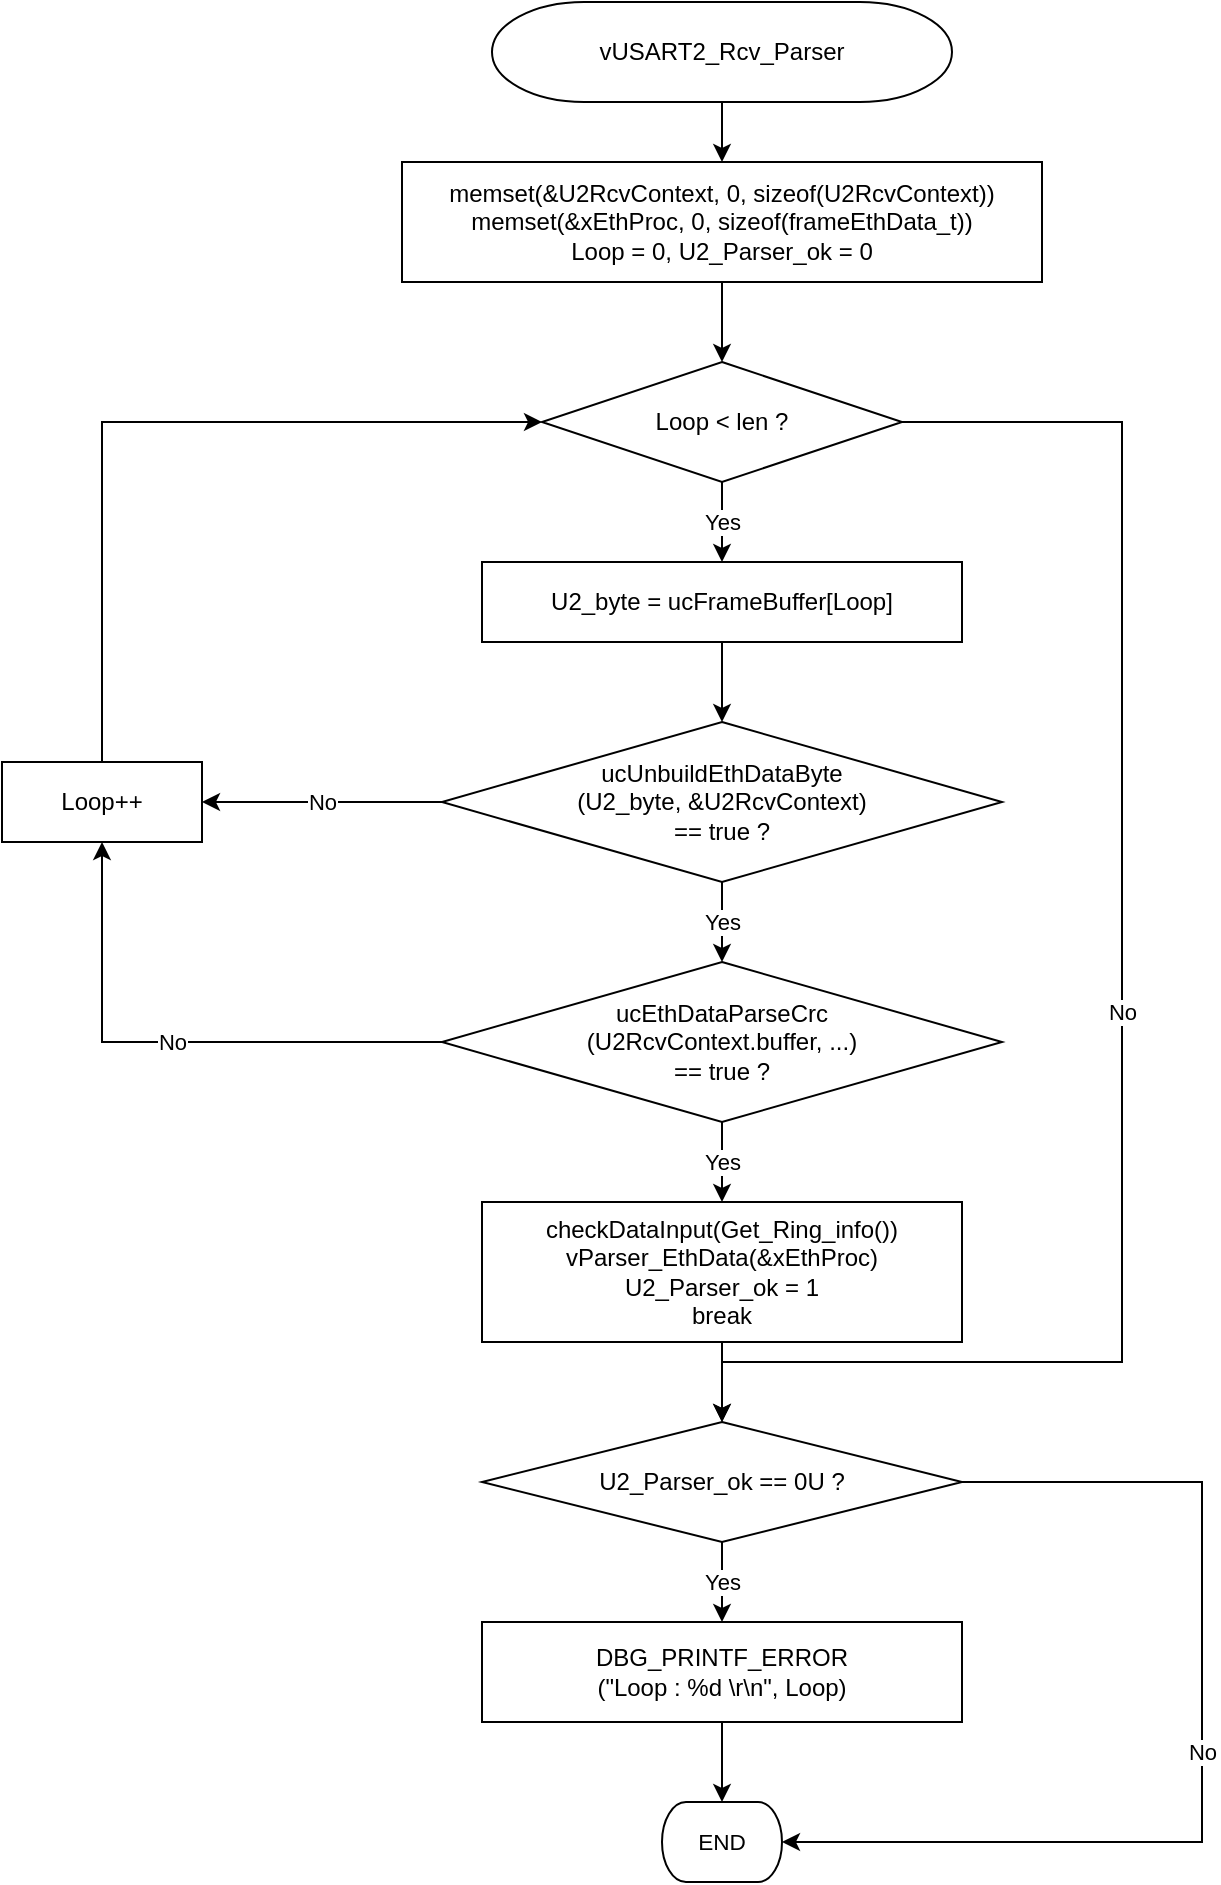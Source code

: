 <mxfile version="20.3.0" type="device" pages="5"><diagram id="AQdul8L_QzvnlKLa1slD" name="vUSART2_Rcv_Parser"><mxGraphModel dx="1209" dy="844" grid="1" gridSize="10" guides="1" tooltips="1" connect="1" arrows="1" fold="1" page="1" pageScale="1" pageWidth="827" pageHeight="1169" math="0" shadow="0"><root><mxCell id="0"/><mxCell id="1" parent="0"/><UserObject label="&lt;div style=&quot;&quot;&gt;&lt;font style=&quot;direction: ltr; line-height: 120%; opacity: 1;&quot;&gt;vUSART2_Rcv_Parser&lt;br&gt;&lt;/font&gt;&lt;/div&gt;" tags="순서도" id="gB7EXRAqhcZhLoYNM2Ve-1"><mxCell style="verticalAlign=middle;align=center;overflow=width;vsdxID=2;fillColor=#FFFFFF;gradientColor=none;shape=stencil(tVLLDsIgEPwajiQIMfFe638Qu22JCM2Ctv69kK0Rm9qDibeZndkXC1NV6PUATIoQ0V9gNE3smToyKY3rAU1MiKmaqar1CB36m2uIDzo7M7r6e64wUZ4UOUWKB9GdIH4irzWu8B42vRrPScNFXZzN+5mvl3qJXE8mcPRRR+Pdh2Y1dsBTE95a3c0TkBRGgKEIb6wg1/r+ssCXd/vLCgm8z9caa+n6pb48dwrRV1H1Ew==);strokeColor=#000000;spacingTop=-1;spacingBottom=-1;spacingLeft=-1;spacingRight=-1;points=[[0.5,1,0],[0.5,0,0],[0,0.5,0],[1,0.5,0]];labelBackgroundColor=none;rounded=0;html=1;whiteSpace=wrap;strokeWidth=1;fontStyle=0" parent="1" vertex="1"><mxGeometry x="615" y="240" width="230" height="50" as="geometry"/></mxCell></UserObject><mxCell id="gB7EXRAqhcZhLoYNM2Ve-2" value="memset(&amp;U2RcvContext, 0, sizeof(U2RcvContext))&#10;memset(&amp;xEthProc, 0, sizeof(frameEthData_t))&#10;Loop = 0, U2_Parser_ok = 0" style="rounded=0;whiteSpace=wrap;html=1;strokeWidth=1;fontStyle=0;fillColor=none;strokeColor=#000000;" parent="1" vertex="1"><mxGeometry x="570" y="320" width="320" height="60" as="geometry"/></mxCell><mxCell id="gB7EXRAqhcZhLoYNM2Ve-3" value="Loop &lt; len ?" style="rhombus;whiteSpace=wrap;html=1;strokeWidth=1;fontStyle=0;fillColor=none;strokeColor=#000000;" parent="1" vertex="1"><mxGeometry x="640" y="420" width="180" height="60" as="geometry"/></mxCell><mxCell id="gB7EXRAqhcZhLoYNM2Ve-4" value="U2_byte = ucFrameBuffer[Loop]" style="rounded=0;whiteSpace=wrap;html=1;strokeWidth=1;fontStyle=0;fillColor=none;strokeColor=#000000;" parent="1" vertex="1"><mxGeometry x="610" y="520" width="240" height="40" as="geometry"/></mxCell><mxCell id="gB7EXRAqhcZhLoYNM2Ve-5" value="ucUnbuildEthDataByte&#10;(U2_byte, &amp;U2RcvContext)&#10;== true ?" style="rhombus;whiteSpace=wrap;html=1;strokeWidth=1;fontStyle=0;fillColor=none;strokeColor=#000000;" parent="1" vertex="1"><mxGeometry x="590" y="600" width="280" height="80" as="geometry"/></mxCell><mxCell id="gB7EXRAqhcZhLoYNM2Ve-6" value="ucEthDataParseCrc&#10;(U2RcvContext.buffer, ...)&#10;== true ?" style="rhombus;whiteSpace=wrap;html=1;strokeWidth=1;fontStyle=0;fillColor=none;strokeColor=#000000;" parent="1" vertex="1"><mxGeometry x="590" y="720" width="280" height="80" as="geometry"/></mxCell><mxCell id="gB7EXRAqhcZhLoYNM2Ve-7" value="checkDataInput(Get_Ring_info())&#10;vParser_EthData(&amp;xEthProc)&#10;U2_Parser_ok = 1&#10;break" style="rounded=0;whiteSpace=wrap;html=1;strokeWidth=1;fontStyle=0;fillColor=none;strokeColor=#000000;" parent="1" vertex="1"><mxGeometry x="610" y="840" width="240" height="70" as="geometry"/></mxCell><mxCell id="gB7EXRAqhcZhLoYNM2Ve-8" value="Loop++" style="rounded=0;whiteSpace=wrap;html=1;strokeWidth=1;fontStyle=0;fillColor=none;strokeColor=#000000;" parent="1" vertex="1"><mxGeometry x="370" y="620" width="100" height="40" as="geometry"/></mxCell><mxCell id="gB7EXRAqhcZhLoYNM2Ve-9" value="U2_Parser_ok == 0U ?" style="rhombus;whiteSpace=wrap;html=1;strokeWidth=1;fontStyle=0;fillColor=none;strokeColor=#000000;" parent="1" vertex="1"><mxGeometry x="610" y="950" width="240" height="60" as="geometry"/></mxCell><mxCell id="gB7EXRAqhcZhLoYNM2Ve-10" value="DBG_PRINTF_ERROR&#10;(&quot;Loop : %d \r\n&quot;, Loop)" style="rounded=0;whiteSpace=wrap;html=1;strokeWidth=1;fontStyle=0;fillColor=none;strokeColor=#000000;" parent="1" vertex="1"><mxGeometry x="610" y="1050" width="240" height="50" as="geometry"/></mxCell><UserObject label="&lt;div style=&quot;font-size: 1px&quot;&gt;&lt;font style=&quot;font-size:11.29px;font-family:Arial;color:#000000;direction:ltr;letter-spacing:0px;line-height:120%;opacity:1&quot;&gt;END&lt;br&gt;&lt;/font&gt;&lt;/div&gt;" tags="순서도" id="gB7EXRAqhcZhLoYNM2Ve-11"><mxCell style="verticalAlign=middle;align=center;overflow=width;vsdxID=77;fillColor=#FFFFFF;gradientColor=none;shape=stencil(tVLLDsIgEPwajiQIMfFe638Qu22JCM2Ctv69kK0Rm9qDibeZndkXC1NV6PUATIoQ0V9gNE3smToyKY3rAU1MiKmaqar1CB36m2uIDzo7M7r6e64wUZ4UOUWKB9GdIH4irzWu8B42vRrPScNFXZzN+5mvl3qJXE8mcPRRR+Pdh2Y1dsBTE95a3c0TkBRGgKEIb6wg1/r+ssCXd/vLCgm8z9caa+n6pb48dwrRV1H1Ew==);strokeColor=#000000;spacingTop=-1;spacingBottom=-1;spacingLeft=-1;spacingRight=-1;points=[[0.5,1,0],[0.5,0,0],[0,0.5,0],[1,0.5,0]];labelBackgroundColor=none;rounded=0;html=1;whiteSpace=wrap;strokeWidth=1;fontStyle=0" parent="1" vertex="1"><mxGeometry x="700" y="1140" width="60" height="40" as="geometry"/></mxCell></UserObject><mxCell id="gB7EXRAqhcZhLoYNM2Ve-12" value="" style="endArrow=classic;html=1;rounded=0;exitX=0.5;exitY=1;exitDx=0;exitDy=0;exitPerimeter=0;entryX=0.5;entryY=0;entryDx=0;entryDy=0;" parent="1" source="gB7EXRAqhcZhLoYNM2Ve-1" target="gB7EXRAqhcZhLoYNM2Ve-2" edge="1"><mxGeometry width="50" height="50" relative="1" as="geometry"><mxPoint x="730" y="290" as="sourcePoint"/><mxPoint x="730" y="320" as="targetPoint"/></mxGeometry></mxCell><mxCell id="gB7EXRAqhcZhLoYNM2Ve-13" value="" style="endArrow=classic;html=1;rounded=0;exitX=0.5;exitY=1;exitDx=0;exitDy=0;entryX=0.5;entryY=0;entryDx=0;entryDy=0;" parent="1" source="gB7EXRAqhcZhLoYNM2Ve-2" target="gB7EXRAqhcZhLoYNM2Ve-3" edge="1"><mxGeometry width="50" height="50" relative="1" as="geometry"><mxPoint x="730" y="380" as="sourcePoint"/><mxPoint x="730" y="420" as="targetPoint"/></mxGeometry></mxCell><mxCell id="gB7EXRAqhcZhLoYNM2Ve-14" value="Yes" style="endArrow=classic;html=1;rounded=0;exitX=0.5;exitY=1;exitDx=0;exitDy=0;entryX=0.5;entryY=0;entryDx=0;entryDy=0;" parent="1" source="gB7EXRAqhcZhLoYNM2Ve-3" target="gB7EXRAqhcZhLoYNM2Ve-4" edge="1"><mxGeometry width="50" height="50" relative="1" as="geometry"><mxPoint x="730" y="480" as="sourcePoint"/><mxPoint x="730" y="520" as="targetPoint"/></mxGeometry></mxCell><mxCell id="gB7EXRAqhcZhLoYNM2Ve-15" value="" style="endArrow=classic;html=1;rounded=0;exitX=0.5;exitY=1;exitDx=0;exitDy=0;entryX=0.5;entryY=0;entryDx=0;entryDy=0;" parent="1" source="gB7EXRAqhcZhLoYNM2Ve-4" target="gB7EXRAqhcZhLoYNM2Ve-5" edge="1"><mxGeometry width="50" height="50" relative="1" as="geometry"><mxPoint x="730" y="560" as="sourcePoint"/><mxPoint x="730" y="600" as="targetPoint"/></mxGeometry></mxCell><mxCell id="gB7EXRAqhcZhLoYNM2Ve-16" value="Yes" style="endArrow=classic;html=1;rounded=0;exitX=0.5;exitY=1;exitDx=0;exitDy=0;entryX=0.5;entryY=0;entryDx=0;entryDy=0;" parent="1" source="gB7EXRAqhcZhLoYNM2Ve-5" target="gB7EXRAqhcZhLoYNM2Ve-6" edge="1"><mxGeometry width="50" height="50" relative="1" as="geometry"><mxPoint x="730" y="680" as="sourcePoint"/><mxPoint x="730" y="720" as="targetPoint"/></mxGeometry></mxCell><mxCell id="gB7EXRAqhcZhLoYNM2Ve-17" value="Yes" style="endArrow=classic;html=1;rounded=0;exitX=0.5;exitY=1;exitDx=0;exitDy=0;entryX=0.5;entryY=0;entryDx=0;entryDy=0;" parent="1" source="gB7EXRAqhcZhLoYNM2Ve-6" target="gB7EXRAqhcZhLoYNM2Ve-7" edge="1"><mxGeometry width="50" height="50" relative="1" as="geometry"><mxPoint x="730" y="800" as="sourcePoint"/><mxPoint x="730" y="840" as="targetPoint"/></mxGeometry></mxCell><mxCell id="gB7EXRAqhcZhLoYNM2Ve-18" value="" style="endArrow=classic;html=1;rounded=0;exitX=0.5;exitY=1;exitDx=0;exitDy=0;entryX=0.5;entryY=0;entryDx=0;entryDy=0;" parent="1" source="gB7EXRAqhcZhLoYNM2Ve-7" target="gB7EXRAqhcZhLoYNM2Ve-9" edge="1"><mxGeometry width="50" height="50" relative="1" as="geometry"><mxPoint x="730" y="910" as="sourcePoint"/><mxPoint x="730" y="950" as="targetPoint"/></mxGeometry></mxCell><mxCell id="gB7EXRAqhcZhLoYNM2Ve-19" value="No" style="endArrow=classic;html=1;rounded=0;exitX=0;exitY=0.5;exitDx=0;exitDy=0;entryX=1;entryY=0.5;entryDx=0;entryDy=0;" parent="1" source="gB7EXRAqhcZhLoYNM2Ve-5" target="gB7EXRAqhcZhLoYNM2Ve-8" edge="1"><mxGeometry width="50" height="50" relative="1" as="geometry"><mxPoint x="590" y="640" as="sourcePoint"/><mxPoint x="470" y="620" as="targetPoint"/></mxGeometry></mxCell><mxCell id="gB7EXRAqhcZhLoYNM2Ve-20" value="No" style="endArrow=classic;html=1;rounded=0;exitX=0;exitY=0.5;exitDx=0;exitDy=0;entryX=0.5;entryY=1;entryDx=0;entryDy=0;" parent="1" source="gB7EXRAqhcZhLoYNM2Ve-6" target="gB7EXRAqhcZhLoYNM2Ve-8" edge="1"><mxGeometry width="50" height="50" relative="1" as="geometry"><mxPoint x="590" y="760" as="sourcePoint"/><mxPoint x="420" y="640" as="targetPoint"/><Array as="points"><mxPoint x="420" y="760"/></Array></mxGeometry></mxCell><mxCell id="gB7EXRAqhcZhLoYNM2Ve-21" value="" style="endArrow=classic;html=1;rounded=0;exitX=0.5;exitY=0;exitDx=0;exitDy=0;entryX=0;entryY=0.5;entryDx=0;entryDy=0;" parent="1" source="gB7EXRAqhcZhLoYNM2Ve-8" target="gB7EXRAqhcZhLoYNM2Ve-3" edge="1"><mxGeometry width="50" height="50" relative="1" as="geometry"><mxPoint x="420" y="600" as="sourcePoint"/><mxPoint x="640" y="450" as="targetPoint"/><Array as="points"><mxPoint x="420" y="450"/></Array></mxGeometry></mxCell><mxCell id="gB7EXRAqhcZhLoYNM2Ve-22" value="No" style="endArrow=classic;html=1;rounded=0;exitX=1;exitY=0.5;exitDx=0;exitDy=0;entryX=0.5;entryY=0;entryDx=0;entryDy=0;entryPerimeter=0;" parent="1" source="gB7EXRAqhcZhLoYNM2Ve-3" target="gB7EXRAqhcZhLoYNM2Ve-9" edge="1"><mxGeometry width="50" height="50" relative="1" as="geometry"><mxPoint x="820" y="450" as="sourcePoint"/><mxPoint x="730" y="950" as="targetPoint"/><Array as="points"><mxPoint x="930" y="450"/><mxPoint x="930" y="920"/><mxPoint x="730" y="920"/></Array></mxGeometry></mxCell><mxCell id="gB7EXRAqhcZhLoYNM2Ve-23" value="Yes" style="endArrow=classic;html=1;rounded=0;exitX=0.5;exitY=1;exitDx=0;exitDy=0;entryX=0.5;entryY=0;entryDx=0;entryDy=0;" parent="1" source="gB7EXRAqhcZhLoYNM2Ve-9" target="gB7EXRAqhcZhLoYNM2Ve-10" edge="1"><mxGeometry width="50" height="50" relative="1" as="geometry"><mxPoint x="730" y="1010" as="sourcePoint"/><mxPoint x="730" y="1050" as="targetPoint"/></mxGeometry></mxCell><mxCell id="gB7EXRAqhcZhLoYNM2Ve-24" value="" style="endArrow=classic;html=1;rounded=0;exitX=0.5;exitY=1;exitDx=0;exitDy=0;entryX=0.5;entryY=0;entryDx=0;entryDy=0;entryPerimeter=0;" parent="1" source="gB7EXRAqhcZhLoYNM2Ve-10" target="gB7EXRAqhcZhLoYNM2Ve-11" edge="1"><mxGeometry width="50" height="50" relative="1" as="geometry"><mxPoint x="730" y="1100" as="sourcePoint"/><mxPoint x="730" y="1140" as="targetPoint"/></mxGeometry></mxCell><mxCell id="gB7EXRAqhcZhLoYNM2Ve-25" value="No" style="endArrow=classic;html=1;rounded=0;exitX=1;exitY=0.5;exitDx=0;exitDy=0;entryX=1;entryY=0.5;entryDx=0;entryDy=0;entryPerimeter=0;" parent="1" source="gB7EXRAqhcZhLoYNM2Ve-9" target="gB7EXRAqhcZhLoYNM2Ve-11" edge="1"><mxGeometry width="50" height="50" relative="1" as="geometry"><mxPoint x="850" y="980" as="sourcePoint"/><mxPoint x="760" y="1160" as="targetPoint"/><Array as="points"><mxPoint x="970" y="980"/><mxPoint x="970" y="1160"/></Array></mxGeometry></mxCell></root></mxGraphModel></diagram><diagram id="UxCa3yfNeoD50QB7Ywq6" name="Set_ETH_ENB"><mxGraphModel dx="1209" dy="844" grid="1" gridSize="10" guides="1" tooltips="1" connect="1" arrows="1" fold="1" page="1" pageScale="1" pageWidth="827" pageHeight="1169" math="0" shadow="0"><root><mxCell id="0"/><mxCell id="1" parent="0"/><mxCell id="tsJ38gh-brHQdRx8QuMj-2" value="value == 1 ?" style="rhombus;whiteSpace=wrap;html=1;strokeWidth=1;fillColor=none;strokeColor=#000000;" vertex="1" parent="1"><mxGeometry x="520" y="410" width="160" height="80" as="geometry"/></mxCell><mxCell id="tsJ38gh-brHQdRx8QuMj-3" value="HAL_GPIO_WritePin(&#10;ETH_ENB_GPIO_Port, ETH_ENB_Pin, GPIO_PIN_SET);" style="rounded=0;whiteSpace=wrap;html=1;strokeWidth=1;fillColor=none;strokeColor=#000000;" vertex="1" parent="1"><mxGeometry x="320" y="530" width="220" height="60" as="geometry"/></mxCell><mxCell id="tsJ38gh-brHQdRx8QuMj-4" value="HAL_GPIO_WritePin(&#10;ETH_ENB_GPIO_Port, ETH_ENB_Pin, GPIO_PIN_RESET);" style="rounded=0;whiteSpace=wrap;html=1;strokeWidth=1;fillColor=none;strokeColor=#000000;" vertex="1" parent="1"><mxGeometry x="680" y="530" width="220" height="60" as="geometry"/></mxCell><mxCell id="tsJ38gh-brHQdRx8QuMj-6" style="endArrow=classic;html=1;exitX=0.5;exitY=1;exitDx=0;exitDy=0;exitPerimeter=0;" edge="1" parent="1" source="gqO2XvQbcnUJGWZ8L7Pl-1" target="tsJ38gh-brHQdRx8QuMj-2"><mxGeometry relative="1" as="geometry"><mxPoint x="600" y="370" as="sourcePoint"/></mxGeometry></mxCell><mxCell id="tsJ38gh-brHQdRx8QuMj-7" value="YES" style="endArrow=classic;html=1;exitX=0;exitY=0.5;exitDx=0;exitDy=0;entryX=0.5;entryY=0;entryDx=0;entryDy=0;" edge="1" parent="1" source="tsJ38gh-brHQdRx8QuMj-2" target="tsJ38gh-brHQdRx8QuMj-3"><mxGeometry relative="1" as="geometry"><mxPoint x="460" y="490" as="targetPoint"/></mxGeometry></mxCell><mxCell id="tsJ38gh-brHQdRx8QuMj-8" value="NO" style="endArrow=classic;html=1;exitX=1;exitY=0.5;exitDx=0;exitDy=0;entryX=0.5;entryY=0;entryDx=0;entryDy=0;" edge="1" parent="1" source="tsJ38gh-brHQdRx8QuMj-2" target="tsJ38gh-brHQdRx8QuMj-4"><mxGeometry relative="1" as="geometry"><mxPoint x="760" y="490" as="targetPoint"/></mxGeometry></mxCell><mxCell id="tsJ38gh-brHQdRx8QuMj-9" style="endArrow=classic;html=1;entryX=0;entryY=0.5;entryDx=0;entryDy=0;entryPerimeter=0;exitX=0.5;exitY=1;exitDx=0;exitDy=0;" edge="1" parent="1" source="tsJ38gh-brHQdRx8QuMj-3" target="sS4rF-YQiJ6BCSh_NCl0-1"><mxGeometry relative="1" as="geometry"><mxPoint x="560" y="680" as="targetPoint"/></mxGeometry></mxCell><mxCell id="tsJ38gh-brHQdRx8QuMj-10" style="endArrow=classic;html=1;entryX=1;entryY=0.5;entryDx=0;entryDy=0;entryPerimeter=0;exitX=0.5;exitY=1;exitDx=0;exitDy=0;" edge="1" parent="1" source="tsJ38gh-brHQdRx8QuMj-4" target="sS4rF-YQiJ6BCSh_NCl0-1"><mxGeometry relative="1" as="geometry"><mxPoint x="632.727" y="650" as="targetPoint"/></mxGeometry></mxCell><UserObject label="&lt;div style=&quot;&quot;&gt;&lt;font style=&quot;direction: ltr; line-height: 120%; opacity: 1;&quot;&gt;&lt;span style=&quot;&quot;&gt;Set_ETH_ENB&lt;/span&gt;&lt;br&gt;&lt;/font&gt;&lt;/div&gt;" tags="순서도" id="gqO2XvQbcnUJGWZ8L7Pl-1"><mxCell style="verticalAlign=middle;align=center;overflow=width;vsdxID=2;fillColor=#FFFFFF;gradientColor=none;shape=stencil(tVLLDsIgEPwajiQIMfFe638Qu22JCM2Ctv69kK0Rm9qDibeZndkXC1NV6PUATIoQ0V9gNE3smToyKY3rAU1MiKmaqar1CB36m2uIDzo7M7r6e64wUZ4UOUWKB9GdIH4irzWu8B42vRrPScNFXZzN+5mvl3qJXE8mcPRRR+Pdh2Y1dsBTE95a3c0TkBRGgKEIb6wg1/r+ssCXd/vLCgm8z9caa+n6pb48dwrRV1H1Ew==);strokeColor=#000000;spacingTop=-1;spacingBottom=-1;spacingLeft=-1;spacingRight=-1;points=[[0.5,1,0],[0.5,0,0],[0,0.5,0],[1,0.5,0]];labelBackgroundColor=none;rounded=0;html=1;whiteSpace=wrap;strokeWidth=1;fontStyle=0" vertex="1" parent="1"><mxGeometry x="500" y="310" width="200" height="50" as="geometry"/></mxCell></UserObject><UserObject label="&lt;div style=&quot;font-size: 1px&quot;&gt;&lt;font style=&quot;font-size:11.29px;font-family:Arial;color:#000000;direction:ltr;letter-spacing:0px;line-height:120%;opacity:1&quot;&gt;END&lt;br&gt;&lt;/font&gt;&lt;/div&gt;" tags="순서도" id="sS4rF-YQiJ6BCSh_NCl0-1"><mxCell style="verticalAlign=middle;align=center;overflow=width;vsdxID=77;fillColor=#FFFFFF;gradientColor=none;shape=stencil(tVLLDsIgEPwajiQIMfFe638Qu22JCM2Ctv69kK0Rm9qDibeZndkXC1NV6PUATIoQ0V9gNE3smToyKY3rAU1MiKmaqar1CB36m2uIDzo7M7r6e64wUZ4UOUWKB9GdIH4irzWu8B42vRrPScNFXZzN+5mvl3qJXE8mcPRRR+Pdh2Y1dsBTE95a3c0TkBRGgKEIb6wg1/r+ssCXd/vLCgm8z9caa+n6pb48dwrRV1H1Ew==);strokeColor=#000000;spacingTop=-1;spacingBottom=-1;spacingLeft=-1;spacingRight=-1;points=[[0.5,1,0],[0.5,0,0],[0,0.5,0],[1,0.5,0]];labelBackgroundColor=none;rounded=0;html=1;whiteSpace=wrap;strokeWidth=1;fontStyle=0" vertex="1" parent="1"><mxGeometry x="565" y="670" width="70" height="50" as="geometry"/></mxCell></UserObject></root></mxGraphModel></diagram><diagram id="o-SW86wqKiH4-TRrvBEi" name="Set_ETH_LIVE_OUT"><mxGraphModel dx="1209" dy="844" grid="1" gridSize="10" guides="1" tooltips="1" connect="1" arrows="1" fold="1" page="1" pageScale="1" pageWidth="827" pageHeight="1169" math="0" shadow="0"><root><mxCell id="0"/><mxCell id="1" parent="0"/><UserObject label="&lt;div style=&quot;&quot;&gt;&lt;font style=&quot;direction: ltr; line-height: 120%; opacity: 1;&quot;&gt;Set_ETH_LIVE_OUT&lt;br&gt;&lt;/font&gt;&lt;/div&gt;" tags="순서도" id="e5KaYR8FBFaqSiNoeqOT-1"><mxCell style="verticalAlign=middle;align=center;overflow=width;vsdxID=2;fillColor=#FFFFFF;gradientColor=none;shape=stencil(tVLLDsIgEPwajiQIMfFe638Qu22JCM2Ctv69kK0Rm9qDibeZndkXC1NV6PUATIoQ0V9gNE3smToyKY3rAU1MiKmaqar1CB36m2uIDzo7M7r6e64wUZ4UOUWKB9GdIH4irzWu8B42vRrPScNFXZzN+5mvl3qJXE8mcPRRR+Pdh2Y1dsBTE95a3c0TkBRGgKEIb6wg1/r+ssCXd/vLCgm8z9caa+n6pb48dwrRV1H1Ew==);strokeColor=#000000;spacingTop=-1;spacingBottom=-1;spacingLeft=-1;spacingRight=-1;points=[[0.5,1,0],[0.5,0,0],[0,0.5,0],[1,0.5,0]];labelBackgroundColor=none;rounded=0;html=1;whiteSpace=wrap;strokeWidth=1;fontStyle=0" parent="1" vertex="1"><mxGeometry x="350" y="180" width="200" height="50" as="geometry"/></mxCell></UserObject><mxCell id="e5KaYR8FBFaqSiNoeqOT-2" value="value == 1 ?" style="rhombus;whiteSpace=wrap;html=1;strokeWidth=1;fontStyle=0;fillColor=none;strokeColor=#000000;" parent="1" vertex="1"><mxGeometry x="370" y="270" width="160" height="80" as="geometry"/></mxCell><mxCell id="e5KaYR8FBFaqSiNoeqOT-3" value="HAL_GPIO_WritePin&#10;(ETH_LIVE_OUT_GPIO_Port,&#10;ETH_LIVE_OUT_Pin,&#10;GPIO_PIN_SET)" style="rounded=0;whiteSpace=wrap;html=1;strokeWidth=1;fontStyle=0;fillColor=none;strokeColor=#000000;" parent="1" vertex="1"><mxGeometry x="230" y="400" width="200" height="70" as="geometry"/></mxCell><mxCell id="e5KaYR8FBFaqSiNoeqOT-4" value="HAL_GPIO_WritePin&#10;(ETH_LIVE_OUT_GPIO_Port,&#10;ETH_LIVE_OUT_Pin,&#10;GPIO_PIN_RESET)" style="rounded=0;whiteSpace=wrap;html=1;strokeWidth=1;fontStyle=0;fillColor=none;strokeColor=#000000;" parent="1" vertex="1"><mxGeometry x="470" y="400" width="200" height="70" as="geometry"/></mxCell><UserObject label="&lt;div style=&quot;font-size: 1px&quot;&gt;&lt;font style=&quot;font-size:11.29px;font-family:Arial;color:#000000;direction:ltr;letter-spacing:0px;line-height:120%;opacity:1&quot;&gt;END&lt;br&gt;&lt;/font&gt;&lt;/div&gt;" tags="순서도" id="e5KaYR8FBFaqSiNoeqOT-5"><mxCell style="verticalAlign=middle;align=center;overflow=width;vsdxID=77;fillColor=#FFFFFF;gradientColor=none;shape=stencil(tVLLDsIgEPwajiQIMfFe638Qu22JCM2Ctv69kK0Rm9qDibeZndkXC1NV6PUATIoQ0V9gNE3smToyKY3rAU1MiKmaqar1CB36m2uIDzo7M7r6e64wUZ4UOUWKB9GdIH4irzWu8B42vRrPScNFXZzN+5mvl3qJXE8mcPRRR+Pdh2Y1dsBTE95a3c0TkBRGgKEIb6wg1/r+ssCXd/vLCgm8z9caa+n6pb48dwrRV1H1Ew==);strokeColor=#000000;spacingTop=-1;spacingBottom=-1;spacingLeft=-1;spacingRight=-1;points=[[0.5,1,0],[0.5,0,0],[0,0.5,0],[1,0.5,0]];labelBackgroundColor=none;rounded=0;html=1;whiteSpace=wrap;strokeWidth=1;fontStyle=0" parent="1" vertex="1"><mxGeometry x="420" y="520" width="60" height="40" as="geometry"/></mxCell></UserObject><mxCell id="e5KaYR8FBFaqSiNoeqOT-6" value="" style="endArrow=classic;html=1;rounded=0;exitX=0.5;exitY=1;exitDx=0;exitDy=0;exitPerimeter=0;entryX=0.5;entryY=0;entryDx=0;entryDy=0;" parent="1" source="e5KaYR8FBFaqSiNoeqOT-1" target="e5KaYR8FBFaqSiNoeqOT-2" edge="1"><mxGeometry width="50" height="50" relative="1" as="geometry"><mxPoint x="450" y="230" as="sourcePoint"/><mxPoint x="450" y="270" as="targetPoint"/></mxGeometry></mxCell><mxCell id="e5KaYR8FBFaqSiNoeqOT-7" value="Yes" style="endArrow=classic;html=1;rounded=0;exitX=0;exitY=1;exitDx=0;exitDy=0;entryX=0.5;entryY=0;entryDx=0;entryDy=0;" parent="1" source="e5KaYR8FBFaqSiNoeqOT-2" target="e5KaYR8FBFaqSiNoeqOT-3" edge="1"><mxGeometry width="50" height="50" relative="1" as="geometry"><mxPoint x="370" y="350" as="sourcePoint"/><mxPoint x="330" y="400" as="targetPoint"/></mxGeometry></mxCell><mxCell id="e5KaYR8FBFaqSiNoeqOT-8" value="No" style="endArrow=classic;html=1;rounded=0;exitX=1;exitY=1;exitDx=0;exitDy=0;entryX=0.5;entryY=0;entryDx=0;entryDy=0;" parent="1" source="e5KaYR8FBFaqSiNoeqOT-2" target="e5KaYR8FBFaqSiNoeqOT-4" edge="1"><mxGeometry width="50" height="50" relative="1" as="geometry"><mxPoint x="530" y="350" as="sourcePoint"/><mxPoint x="570" y="400" as="targetPoint"/></mxGeometry></mxCell><mxCell id="e5KaYR8FBFaqSiNoeqOT-9" value="" style="endArrow=classic;html=1;rounded=0;exitX=0.5;exitY=1;exitDx=0;exitDy=0;entryX=0;entryY=0.5;entryDx=0;entryDy=0;entryPerimeter=0;" parent="1" source="e5KaYR8FBFaqSiNoeqOT-3" target="e5KaYR8FBFaqSiNoeqOT-5" edge="1"><mxGeometry width="50" height="50" relative="1" as="geometry"><mxPoint x="330" y="470" as="sourcePoint"/><mxPoint x="420" y="540" as="targetPoint"/><Array as="points"><mxPoint x="330" y="540"/></Array></mxGeometry></mxCell><mxCell id="e5KaYR8FBFaqSiNoeqOT-10" value="" style="endArrow=classic;html=1;rounded=0;exitX=0.5;exitY=1;exitDx=0;exitDy=0;entryX=1;entryY=0.5;entryDx=0;entryDy=0;entryPerimeter=0;" parent="1" source="e5KaYR8FBFaqSiNoeqOT-4" target="e5KaYR8FBFaqSiNoeqOT-5" edge="1"><mxGeometry width="50" height="50" relative="1" as="geometry"><mxPoint x="570" y="470" as="sourcePoint"/><mxPoint x="480" y="540" as="targetPoint"/><Array as="points"><mxPoint x="570" y="540"/></Array></mxGeometry></mxCell></root></mxGraphModel></diagram><diagram id="j6cvZy02ZVL5tyW79skd" name="ucGet_ETH_LIVE_IN"><mxGraphModel dx="1209" dy="844" grid="1" gridSize="10" guides="1" tooltips="1" connect="1" arrows="1" fold="1" page="1" pageScale="1" pageWidth="827" pageHeight="1169" math="0" shadow="0"><root><mxCell id="0"/><mxCell id="1" parent="0"/><mxCell id="FSF8-anIb42be630G5Ro-3" value="return (uint8_t)HAL_GPIO_ReadPin(...);" style="rounded=0;whiteSpace=wrap;html=1;strokeWidth=1;fillColor=none;strokeColor=#000000;" parent="1" vertex="1"><mxGeometry x="370" y="390" width="240" height="60" as="geometry"/></mxCell><mxCell id="FSF8-anIb42be630G5Ro-5" style="endArrow=classic;html=1;exitX=0.5;exitY=1;exitDx=0;exitDy=0;exitPerimeter=0;" parent="1" source="yGWoS4kkJs51-ri4dgsU-1" edge="1"><mxGeometry relative="1" as="geometry"><mxPoint x="490" y="370" as="sourcePoint"/><mxPoint x="490" y="390" as="targetPoint"/></mxGeometry></mxCell><mxCell id="FSF8-anIb42be630G5Ro-7" style="endArrow=classic;html=1;entryX=0.5;entryY=0;entryDx=0;entryDy=0;entryPerimeter=0;" parent="1" source="FSF8-anIb42be630G5Ro-3" target="y_vPOFr0UWlfgdR_fbGw-1" edge="1"><mxGeometry relative="1" as="geometry"><mxPoint x="490" y="500" as="targetPoint"/></mxGeometry></mxCell><UserObject label="&lt;div style=&quot;&quot;&gt;&lt;font style=&quot;direction: ltr; line-height: 120%; opacity: 1;&quot;&gt;&lt;span style=&quot;&quot;&gt;ucGet_ETH_LIVE_IN&lt;/span&gt;&lt;br&gt;&lt;/font&gt;&lt;/div&gt;" tags="순서도" id="yGWoS4kkJs51-ri4dgsU-1"><mxCell style="verticalAlign=middle;align=center;overflow=width;vsdxID=2;fillColor=#FFFFFF;gradientColor=none;shape=stencil(tVLLDsIgEPwajiQIMfFe638Qu22JCM2Ctv69kK0Rm9qDibeZndkXC1NV6PUATIoQ0V9gNE3smToyKY3rAU1MiKmaqar1CB36m2uIDzo7M7r6e64wUZ4UOUWKB9GdIH4irzWu8B42vRrPScNFXZzN+5mvl3qJXE8mcPRRR+Pdh2Y1dsBTE95a3c0TkBRGgKEIb6wg1/r+ssCXd/vLCgm8z9caa+n6pb48dwrRV1H1Ew==);strokeColor=#000000;spacingTop=-1;spacingBottom=-1;spacingLeft=-1;spacingRight=-1;points=[[0.5,1,0],[0.5,0,0],[0,0.5,0],[1,0.5,0]];labelBackgroundColor=none;rounded=0;html=1;whiteSpace=wrap;strokeWidth=1;fontStyle=0" parent="1" vertex="1"><mxGeometry x="390" y="300" width="200" height="50" as="geometry"/></mxCell></UserObject><UserObject label="&lt;div style=&quot;font-size: 1px&quot;&gt;&lt;font style=&quot;font-size:11.29px;font-family:Arial;color:#000000;direction:ltr;letter-spacing:0px;line-height:120%;opacity:1&quot;&gt;END&lt;br&gt;&lt;/font&gt;&lt;/div&gt;" tags="순서도" id="y_vPOFr0UWlfgdR_fbGw-1"><mxCell style="verticalAlign=middle;align=center;overflow=width;vsdxID=77;fillColor=#FFFFFF;gradientColor=none;shape=stencil(tVLLDsIgEPwajiQIMfFe638Qu22JCM2Ctv69kK0Rm9qDibeZndkXC1NV6PUATIoQ0V9gNE3smToyKY3rAU1MiKmaqar1CB36m2uIDzo7M7r6e64wUZ4UOUWKB9GdIH4irzWu8B42vRrPScNFXZzN+5mvl3qJXE8mcPRRR+Pdh2Y1dsBTE95a3c0TkBRGgKEIb6wg1/r+ssCXd/vLCgm8z9caa+n6pb48dwrRV1H1Ew==);strokeColor=#000000;spacingTop=-1;spacingBottom=-1;spacingLeft=-1;spacingRight=-1;points=[[0.5,1,0],[0.5,0,0],[0,0.5,0],[1,0.5,0]];labelBackgroundColor=none;rounded=0;html=1;whiteSpace=wrap;strokeWidth=1;fontStyle=0" parent="1" vertex="1"><mxGeometry x="450" y="490" width="80" height="50" as="geometry"/></mxCell></UserObject></root></mxGraphModel></diagram><diagram name="GetucOk_highlow" id="SEwkrxvb0fyk0GDzXBy9"><mxGraphModel dx="1209" dy="844" grid="1" gridSize="10" guides="1" tooltips="1" connect="1" arrows="1" fold="1" page="1" pageScale="1" pageWidth="827" pageHeight="1169" math="0" shadow="0"><root><mxCell id="UMpgdzxTsnaMsgl0fMVZ-0"/><mxCell id="UMpgdzxTsnaMsgl0fMVZ-1" parent="UMpgdzxTsnaMsgl0fMVZ-0"/><mxCell id="UMpgdzxTsnaMsgl0fMVZ-2" value="return ETH_LIVE_IN_Status.ucOk_highlow" style="rounded=0;whiteSpace=wrap;html=1;strokeWidth=1;fillColor=none;strokeColor=#000000;" vertex="1" parent="UMpgdzxTsnaMsgl0fMVZ-1"><mxGeometry x="370" y="390" width="240" height="60" as="geometry"/></mxCell><mxCell id="UMpgdzxTsnaMsgl0fMVZ-3" style="endArrow=classic;html=1;exitX=0.5;exitY=1;exitDx=0;exitDy=0;exitPerimeter=0;" edge="1" parent="UMpgdzxTsnaMsgl0fMVZ-1" source="UMpgdzxTsnaMsgl0fMVZ-5"><mxGeometry relative="1" as="geometry"><mxPoint x="490" y="370" as="sourcePoint"/><mxPoint x="490" y="390" as="targetPoint"/></mxGeometry></mxCell><mxCell id="UMpgdzxTsnaMsgl0fMVZ-4" style="endArrow=classic;html=1;entryX=0.5;entryY=0;entryDx=0;entryDy=0;entryPerimeter=0;" edge="1" parent="UMpgdzxTsnaMsgl0fMVZ-1" source="UMpgdzxTsnaMsgl0fMVZ-2" target="UMpgdzxTsnaMsgl0fMVZ-6"><mxGeometry relative="1" as="geometry"><mxPoint x="490" y="500" as="targetPoint"/></mxGeometry></mxCell><UserObject label="&lt;div style=&quot;&quot;&gt;&lt;font style=&quot;direction: ltr; line-height: 120%; opacity: 1;&quot;&gt;GetucOk_highlow&lt;br&gt;&lt;/font&gt;&lt;/div&gt;" tags="순서도" id="UMpgdzxTsnaMsgl0fMVZ-5"><mxCell style="verticalAlign=middle;align=center;overflow=width;vsdxID=2;fillColor=#FFFFFF;gradientColor=none;shape=stencil(tVLLDsIgEPwajiQIMfFe638Qu22JCM2Ctv69kK0Rm9qDibeZndkXC1NV6PUATIoQ0V9gNE3smToyKY3rAU1MiKmaqar1CB36m2uIDzo7M7r6e64wUZ4UOUWKB9GdIH4irzWu8B42vRrPScNFXZzN+5mvl3qJXE8mcPRRR+Pdh2Y1dsBTE95a3c0TkBRGgKEIb6wg1/r+ssCXd/vLCgm8z9caa+n6pb48dwrRV1H1Ew==);strokeColor=#000000;spacingTop=-1;spacingBottom=-1;spacingLeft=-1;spacingRight=-1;points=[[0.5,1,0],[0.5,0,0],[0,0.5,0],[1,0.5,0]];labelBackgroundColor=none;rounded=0;html=1;whiteSpace=wrap;strokeWidth=1;fontStyle=0" vertex="1" parent="UMpgdzxTsnaMsgl0fMVZ-1"><mxGeometry x="390" y="300" width="200" height="50" as="geometry"/></mxCell></UserObject><UserObject label="&lt;div style=&quot;font-size: 1px&quot;&gt;&lt;font style=&quot;font-size:11.29px;font-family:Arial;color:#000000;direction:ltr;letter-spacing:0px;line-height:120%;opacity:1&quot;&gt;END&lt;br&gt;&lt;/font&gt;&lt;/div&gt;" tags="순서도" id="UMpgdzxTsnaMsgl0fMVZ-6"><mxCell style="verticalAlign=middle;align=center;overflow=width;vsdxID=77;fillColor=#FFFFFF;gradientColor=none;shape=stencil(tVLLDsIgEPwajiQIMfFe638Qu22JCM2Ctv69kK0Rm9qDibeZndkXC1NV6PUATIoQ0V9gNE3smToyKY3rAU1MiKmaqar1CB36m2uIDzo7M7r6e64wUZ4UOUWKB9GdIH4irzWu8B42vRrPScNFXZzN+5mvl3qJXE8mcPRRR+Pdh2Y1dsBTE95a3c0TkBRGgKEIb6wg1/r+ssCXd/vLCgm8z9caa+n6pb48dwrRV1H1Ew==);strokeColor=#000000;spacingTop=-1;spacingBottom=-1;spacingLeft=-1;spacingRight=-1;points=[[0.5,1,0],[0.5,0,0],[0,0.5,0],[1,0.5,0]];labelBackgroundColor=none;rounded=0;html=1;whiteSpace=wrap;strokeWidth=1;fontStyle=0" vertex="1" parent="UMpgdzxTsnaMsgl0fMVZ-1"><mxGeometry x="450" y="490" width="80" height="50" as="geometry"/></mxCell></UserObject></root></mxGraphModel></diagram></mxfile>